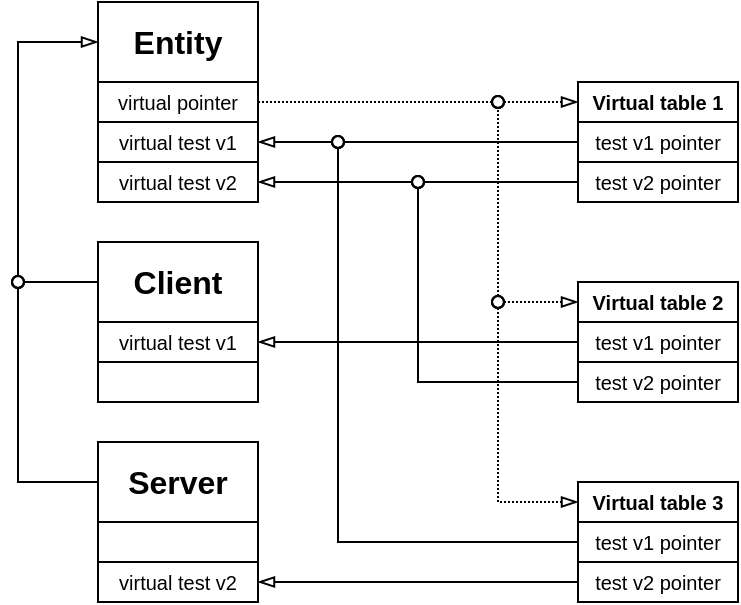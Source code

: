 <mxfile version="26.1.0">
  <diagram name="Страница — 1" id="gwsFE-EOCy1Aly3XYbYx">
    <mxGraphModel dx="547" dy="315" grid="1" gridSize="10" guides="1" tooltips="1" connect="1" arrows="1" fold="1" page="1" pageScale="1" pageWidth="827" pageHeight="1169" math="0" shadow="0">
      <root>
        <mxCell id="0" />
        <mxCell id="1" parent="0" />
        <mxCell id="kzDz4dyFz_1thcPkQitu-1" value="&lt;b&gt;&lt;font face=&quot;Helvetica&quot; style=&quot;font-size: 16px;&quot;&gt;Entity&lt;/font&gt;&lt;/b&gt;" style="rounded=0;whiteSpace=wrap;html=1;fillColor=none;" parent="1" vertex="1">
          <mxGeometry x="200" y="200" width="80" height="40" as="geometry" />
        </mxCell>
        <mxCell id="kzDz4dyFz_1thcPkQitu-2" value="&lt;div style=&quot;&quot;&gt;&lt;font style=&quot;font-size: 10px;&quot;&gt;&lt;span style=&quot;background-color: transparent; color: light-dark(rgb(0, 0, 0), rgb(255, 255, 255));&quot;&gt;virtual&lt;/span&gt;&lt;b style=&quot;background-color: transparent; color: light-dark(rgb(0, 0, 0), rgb(255, 255, 255));&quot;&gt; &lt;/b&gt;&lt;span style=&quot;background-color: transparent; color: light-dark(rgb(0, 0, 0), rgb(255, 255, 255));&quot;&gt;pointer&lt;/span&gt;&lt;/font&gt;&lt;/div&gt;" style="rounded=0;whiteSpace=wrap;html=1;align=center;" parent="1" vertex="1">
          <mxGeometry x="200" y="240" width="80" height="20" as="geometry" />
        </mxCell>
        <mxCell id="kzDz4dyFz_1thcPkQitu-5" value="&lt;font style=&quot;font-size: 10px;&quot; face=&quot;Helvetica&quot;&gt;virtual test&amp;nbsp;v1&lt;/font&gt;" style="rounded=0;whiteSpace=wrap;html=1;" parent="1" vertex="1">
          <mxGeometry x="200" y="260" width="80" height="20" as="geometry" />
        </mxCell>
        <mxCell id="kzDz4dyFz_1thcPkQitu-6" value="&lt;font style=&quot;font-size: 10px;&quot; face=&quot;Helvetica&quot;&gt;virtual test v2&lt;/font&gt;" style="rounded=0;whiteSpace=wrap;html=1;" parent="1" vertex="1">
          <mxGeometry x="200" y="280" width="80" height="20" as="geometry" />
        </mxCell>
        <mxCell id="kzDz4dyFz_1thcPkQitu-7" value="&lt;font face=&quot;Helvetica&quot; style=&quot;font-size: 16px;&quot;&gt;&lt;b style=&quot;&quot;&gt;Client&lt;/b&gt;&lt;/font&gt;" style="rounded=0;whiteSpace=wrap;html=1;fillColor=none;" parent="1" vertex="1">
          <mxGeometry x="200" y="320" width="80" height="40" as="geometry" />
        </mxCell>
        <mxCell id="kzDz4dyFz_1thcPkQitu-9" value="&lt;font style=&quot;font-size: 10px;&quot;&gt;virtual test&amp;nbsp;v1&lt;/font&gt;" style="rounded=0;whiteSpace=wrap;html=1;" parent="1" vertex="1">
          <mxGeometry x="200" y="360" width="80" height="20" as="geometry" />
        </mxCell>
        <mxCell id="kzDz4dyFz_1thcPkQitu-10" value="&lt;span style=&quot;font-size: 16px;&quot;&gt;&lt;b style=&quot;&quot;&gt;&lt;font face=&quot;Helvetica&quot;&gt;Server&lt;/font&gt;&lt;/b&gt;&lt;/span&gt;" style="rounded=0;whiteSpace=wrap;html=1;fillColor=none;" parent="1" vertex="1">
          <mxGeometry x="200" y="420" width="80" height="40" as="geometry" />
        </mxCell>
        <mxCell id="kzDz4dyFz_1thcPkQitu-12" value="&lt;font style=&quot;font-size: 10px;&quot;&gt;virtual test v2&lt;/font&gt;" style="rounded=0;whiteSpace=wrap;html=1;" parent="1" vertex="1">
          <mxGeometry x="200" y="480" width="80" height="20" as="geometry" />
        </mxCell>
        <mxCell id="kzDz4dyFz_1thcPkQitu-13" value="&lt;font style=&quot;&quot; face=&quot;Helvetica&quot;&gt;&lt;font style=&quot;font-size: 10px;&quot;&gt;&lt;b style=&quot;&quot;&gt;Virtual table 1&lt;/b&gt;&lt;/font&gt;&lt;/font&gt;" style="rounded=0;whiteSpace=wrap;html=1;fillColor=none;" parent="1" vertex="1">
          <mxGeometry x="440" y="240" width="80" height="20" as="geometry" />
        </mxCell>
        <mxCell id="kzDz4dyFz_1thcPkQitu-14" value="&lt;font style=&quot;font-size: 10px;&quot;&gt;test&amp;nbsp;v1 pointer&lt;/font&gt;" style="rounded=0;whiteSpace=wrap;html=1;" parent="1" vertex="1">
          <mxGeometry x="440" y="260" width="80" height="20" as="geometry" />
        </mxCell>
        <mxCell id="kzDz4dyFz_1thcPkQitu-15" value="&lt;font style=&quot;font-size: 10px;&quot;&gt;test&amp;nbsp;v2 pointer&lt;/font&gt;" style="rounded=0;whiteSpace=wrap;html=1;" parent="1" vertex="1">
          <mxGeometry x="440" y="280" width="80" height="20" as="geometry" />
        </mxCell>
        <mxCell id="kzDz4dyFz_1thcPkQitu-17" value="" style="endArrow=blockThin;html=1;rounded=0;exitX=0;exitY=0.5;exitDx=0;exitDy=0;entryX=1;entryY=0.5;entryDx=0;entryDy=0;endFill=0;" parent="1" source="kzDz4dyFz_1thcPkQitu-23" target="kzDz4dyFz_1thcPkQitu-9" edge="1">
          <mxGeometry width="50" height="50" relative="1" as="geometry">
            <mxPoint x="390" y="390" as="sourcePoint" />
            <mxPoint x="310" y="390" as="targetPoint" />
          </mxGeometry>
        </mxCell>
        <mxCell id="kzDz4dyFz_1thcPkQitu-22" value="&lt;b style=&quot;&quot;&gt;&lt;font style=&quot;font-size: 10px;&quot;&gt;Virtual table 2&lt;/font&gt;&lt;/b&gt;" style="rounded=0;whiteSpace=wrap;html=1;fillColor=none;" parent="1" vertex="1">
          <mxGeometry x="440" y="340" width="80" height="20" as="geometry" />
        </mxCell>
        <mxCell id="kzDz4dyFz_1thcPkQitu-23" value="&lt;font style=&quot;font-size: 10px;&quot;&gt;test&amp;nbsp;v1 pointer&lt;/font&gt;" style="rounded=0;whiteSpace=wrap;html=1;" parent="1" vertex="1">
          <mxGeometry x="440" y="360" width="80" height="20" as="geometry" />
        </mxCell>
        <mxCell id="kzDz4dyFz_1thcPkQitu-24" value="&lt;font style=&quot;font-size: 10px;&quot;&gt;test&amp;nbsp;v2 pointer&lt;/font&gt;" style="rounded=0;whiteSpace=wrap;html=1;" parent="1" vertex="1">
          <mxGeometry x="440" y="380" width="80" height="20" as="geometry" />
        </mxCell>
        <mxCell id="kzDz4dyFz_1thcPkQitu-25" value="&lt;b style=&quot;&quot;&gt;&lt;font style=&quot;font-size: 10px;&quot;&gt;Virtual table 3&lt;/font&gt;&lt;/b&gt;" style="rounded=0;whiteSpace=wrap;html=1;fillColor=none;" parent="1" vertex="1">
          <mxGeometry x="440" y="440" width="80" height="20" as="geometry" />
        </mxCell>
        <mxCell id="kzDz4dyFz_1thcPkQitu-26" value="&lt;font style=&quot;font-size: 10px;&quot;&gt;test&amp;nbsp;v1 pointer&lt;/font&gt;" style="rounded=0;whiteSpace=wrap;html=1;" parent="1" vertex="1">
          <mxGeometry x="440" y="460" width="80" height="20" as="geometry" />
        </mxCell>
        <mxCell id="kzDz4dyFz_1thcPkQitu-27" value="&lt;font style=&quot;font-size: 10px;&quot;&gt;test&amp;nbsp;v2 pointer&lt;/font&gt;" style="rounded=0;whiteSpace=wrap;html=1;" parent="1" vertex="1">
          <mxGeometry x="440" y="480" width="80" height="20" as="geometry" />
        </mxCell>
        <mxCell id="Wrtukk8Yhv2Br7waDvwU-1" value="" style="rounded=0;whiteSpace=wrap;html=1;" parent="1" vertex="1">
          <mxGeometry x="200" y="380" width="80" height="20" as="geometry" />
        </mxCell>
        <mxCell id="Wrtukk8Yhv2Br7waDvwU-2" value="" style="rounded=0;whiteSpace=wrap;html=1;" parent="1" vertex="1">
          <mxGeometry x="200" y="460" width="80" height="20" as="geometry" />
        </mxCell>
        <mxCell id="Wrtukk8Yhv2Br7waDvwU-3" value="" style="endArrow=blockThin;html=1;rounded=0;exitX=0;exitY=0.5;exitDx=0;exitDy=0;entryX=1;entryY=0.5;entryDx=0;entryDy=0;endFill=0;" parent="1" source="kzDz4dyFz_1thcPkQitu-27" target="kzDz4dyFz_1thcPkQitu-12" edge="1">
          <mxGeometry width="50" height="50" relative="1" as="geometry">
            <mxPoint x="410" y="390" as="sourcePoint" />
            <mxPoint x="290" y="390" as="targetPoint" />
          </mxGeometry>
        </mxCell>
        <mxCell id="Wrtukk8Yhv2Br7waDvwU-4" value="" style="endArrow=blockThin;html=1;rounded=0;entryX=1;entryY=0.5;entryDx=0;entryDy=0;endFill=0;startArrow=oval;startFill=0;" parent="1" target="kzDz4dyFz_1thcPkQitu-5" edge="1">
          <mxGeometry width="50" height="50" relative="1" as="geometry">
            <mxPoint x="320" y="270" as="sourcePoint" />
            <mxPoint x="300" y="500" as="targetPoint" />
          </mxGeometry>
        </mxCell>
        <mxCell id="Wrtukk8Yhv2Br7waDvwU-5" value="" style="endArrow=blockThin;html=1;rounded=0;entryX=1;entryY=0.5;entryDx=0;entryDy=0;endFill=0;startArrow=oval;startFill=0;" parent="1" target="kzDz4dyFz_1thcPkQitu-6" edge="1">
          <mxGeometry width="50" height="50" relative="1" as="geometry">
            <mxPoint x="360" y="290" as="sourcePoint" />
            <mxPoint x="310" y="510" as="targetPoint" />
          </mxGeometry>
        </mxCell>
        <mxCell id="Wrtukk8Yhv2Br7waDvwU-8" value="" style="endArrow=blockThin;html=1;rounded=0;entryX=0;entryY=0.5;entryDx=0;entryDy=0;endFill=0;dashed=1;dashPattern=1 1;startArrow=oval;startFill=0;" parent="1" target="kzDz4dyFz_1thcPkQitu-13" edge="1">
          <mxGeometry width="50" height="50" relative="1" as="geometry">
            <mxPoint x="400" y="250" as="sourcePoint" />
            <mxPoint x="380" y="380" as="targetPoint" />
            <Array as="points" />
          </mxGeometry>
        </mxCell>
        <mxCell id="Wrtukk8Yhv2Br7waDvwU-11" value="" style="endArrow=blockThin;html=1;rounded=0;entryX=0;entryY=0.5;entryDx=0;entryDy=0;endFill=0;dashed=1;dashPattern=1 1;startArrow=oval;startFill=0;" parent="1" target="kzDz4dyFz_1thcPkQitu-22" edge="1">
          <mxGeometry width="50" height="50" relative="1" as="geometry">
            <mxPoint x="400" y="350" as="sourcePoint" />
            <mxPoint x="210" y="310" as="targetPoint" />
            <Array as="points" />
          </mxGeometry>
        </mxCell>
        <mxCell id="Wrtukk8Yhv2Br7waDvwU-12" value="" style="endArrow=blockThin;html=1;rounded=0;entryX=0;entryY=0.5;entryDx=0;entryDy=0;endFill=0;dashed=1;dashPattern=1 1;startArrow=oval;startFill=0;" parent="1" target="kzDz4dyFz_1thcPkQitu-25" edge="1">
          <mxGeometry width="50" height="50" relative="1" as="geometry">
            <mxPoint x="400" y="350" as="sourcePoint" />
            <mxPoint x="150" y="460" as="targetPoint" />
            <Array as="points">
              <mxPoint x="400" y="450" />
            </Array>
          </mxGeometry>
        </mxCell>
        <mxCell id="Wrtukk8Yhv2Br7waDvwU-13" value="" style="endArrow=blockThin;html=1;rounded=0;entryX=0;entryY=0.5;entryDx=0;entryDy=0;endFill=0;startArrow=oval;startFill=0;" parent="1" target="kzDz4dyFz_1thcPkQitu-1" edge="1">
          <mxGeometry width="50" height="50" relative="1" as="geometry">
            <mxPoint x="160" y="340" as="sourcePoint" />
            <mxPoint x="30" y="380" as="targetPoint" />
            <Array as="points">
              <mxPoint x="160" y="340" />
              <mxPoint x="160" y="220" />
            </Array>
          </mxGeometry>
        </mxCell>
        <mxCell id="Wrtukk8Yhv2Br7waDvwU-14" value="" style="endArrow=oval;html=1;rounded=0;exitX=0;exitY=0.5;exitDx=0;exitDy=0;endFill=0;startFill=0;" parent="1" source="kzDz4dyFz_1thcPkQitu-10" edge="1">
          <mxGeometry width="50" height="50" relative="1" as="geometry">
            <mxPoint x="70" y="540" as="sourcePoint" />
            <mxPoint x="160" y="340" as="targetPoint" />
            <Array as="points">
              <mxPoint x="160" y="440" />
            </Array>
          </mxGeometry>
        </mxCell>
        <mxCell id="Zu187xj8i3hvYIiWZ4cF-2" value="" style="endArrow=oval;html=1;rounded=0;exitX=0;exitY=0.5;exitDx=0;exitDy=0;endFill=0;" edge="1" parent="1" source="kzDz4dyFz_1thcPkQitu-26">
          <mxGeometry width="50" height="50" relative="1" as="geometry">
            <mxPoint x="320" y="460" as="sourcePoint" />
            <mxPoint x="320" y="270" as="targetPoint" />
            <Array as="points">
              <mxPoint x="320" y="470" />
            </Array>
          </mxGeometry>
        </mxCell>
        <mxCell id="Zu187xj8i3hvYIiWZ4cF-3" value="" style="endArrow=none;html=1;rounded=0;entryX=0;entryY=0.5;entryDx=0;entryDy=0;startArrow=oval;startFill=0;" edge="1" parent="1" target="kzDz4dyFz_1thcPkQitu-14">
          <mxGeometry width="50" height="50" relative="1" as="geometry">
            <mxPoint x="320" y="270" as="sourcePoint" />
            <mxPoint x="380" y="300" as="targetPoint" />
          </mxGeometry>
        </mxCell>
        <mxCell id="Zu187xj8i3hvYIiWZ4cF-4" value="" style="endArrow=none;html=1;rounded=0;entryX=0;entryY=0.5;entryDx=0;entryDy=0;startArrow=oval;startFill=0;" edge="1" parent="1" target="kzDz4dyFz_1thcPkQitu-24">
          <mxGeometry width="50" height="50" relative="1" as="geometry">
            <mxPoint x="360" y="290" as="sourcePoint" />
            <mxPoint x="390" y="390" as="targetPoint" />
            <Array as="points">
              <mxPoint x="360" y="390" />
            </Array>
          </mxGeometry>
        </mxCell>
        <mxCell id="Zu187xj8i3hvYIiWZ4cF-5" value="" style="endArrow=none;html=1;rounded=0;entryX=0;entryY=0.5;entryDx=0;entryDy=0;startArrow=oval;startFill=0;" edge="1" parent="1" target="kzDz4dyFz_1thcPkQitu-15">
          <mxGeometry width="50" height="50" relative="1" as="geometry">
            <mxPoint x="360" y="290" as="sourcePoint" />
            <mxPoint x="390" y="310" as="targetPoint" />
          </mxGeometry>
        </mxCell>
        <mxCell id="Zu187xj8i3hvYIiWZ4cF-6" value="" style="endArrow=none;html=1;rounded=0;entryX=0;entryY=0.5;entryDx=0;entryDy=0;startArrow=oval;startFill=0;" edge="1" parent="1" target="kzDz4dyFz_1thcPkQitu-7">
          <mxGeometry width="50" height="50" relative="1" as="geometry">
            <mxPoint x="160" y="340" as="sourcePoint" />
            <mxPoint x="120" y="350" as="targetPoint" />
          </mxGeometry>
        </mxCell>
        <mxCell id="Zu187xj8i3hvYIiWZ4cF-7" value="" style="endArrow=oval;dashed=1;html=1;rounded=0;exitX=1;exitY=0.5;exitDx=0;exitDy=0;dashPattern=1 1;endFill=0;" edge="1" parent="1" source="kzDz4dyFz_1thcPkQitu-2">
          <mxGeometry width="50" height="50" relative="1" as="geometry">
            <mxPoint x="340" y="260" as="sourcePoint" />
            <mxPoint x="400" y="250" as="targetPoint" />
          </mxGeometry>
        </mxCell>
        <mxCell id="Zu187xj8i3hvYIiWZ4cF-8" value="" style="endArrow=oval;dashed=1;html=1;rounded=0;dashPattern=1 1;endFill=0;startArrow=oval;startFill=0;" edge="1" parent="1">
          <mxGeometry width="50" height="50" relative="1" as="geometry">
            <mxPoint x="400" y="350" as="sourcePoint" />
            <mxPoint x="400" y="250" as="targetPoint" />
          </mxGeometry>
        </mxCell>
      </root>
    </mxGraphModel>
  </diagram>
</mxfile>

